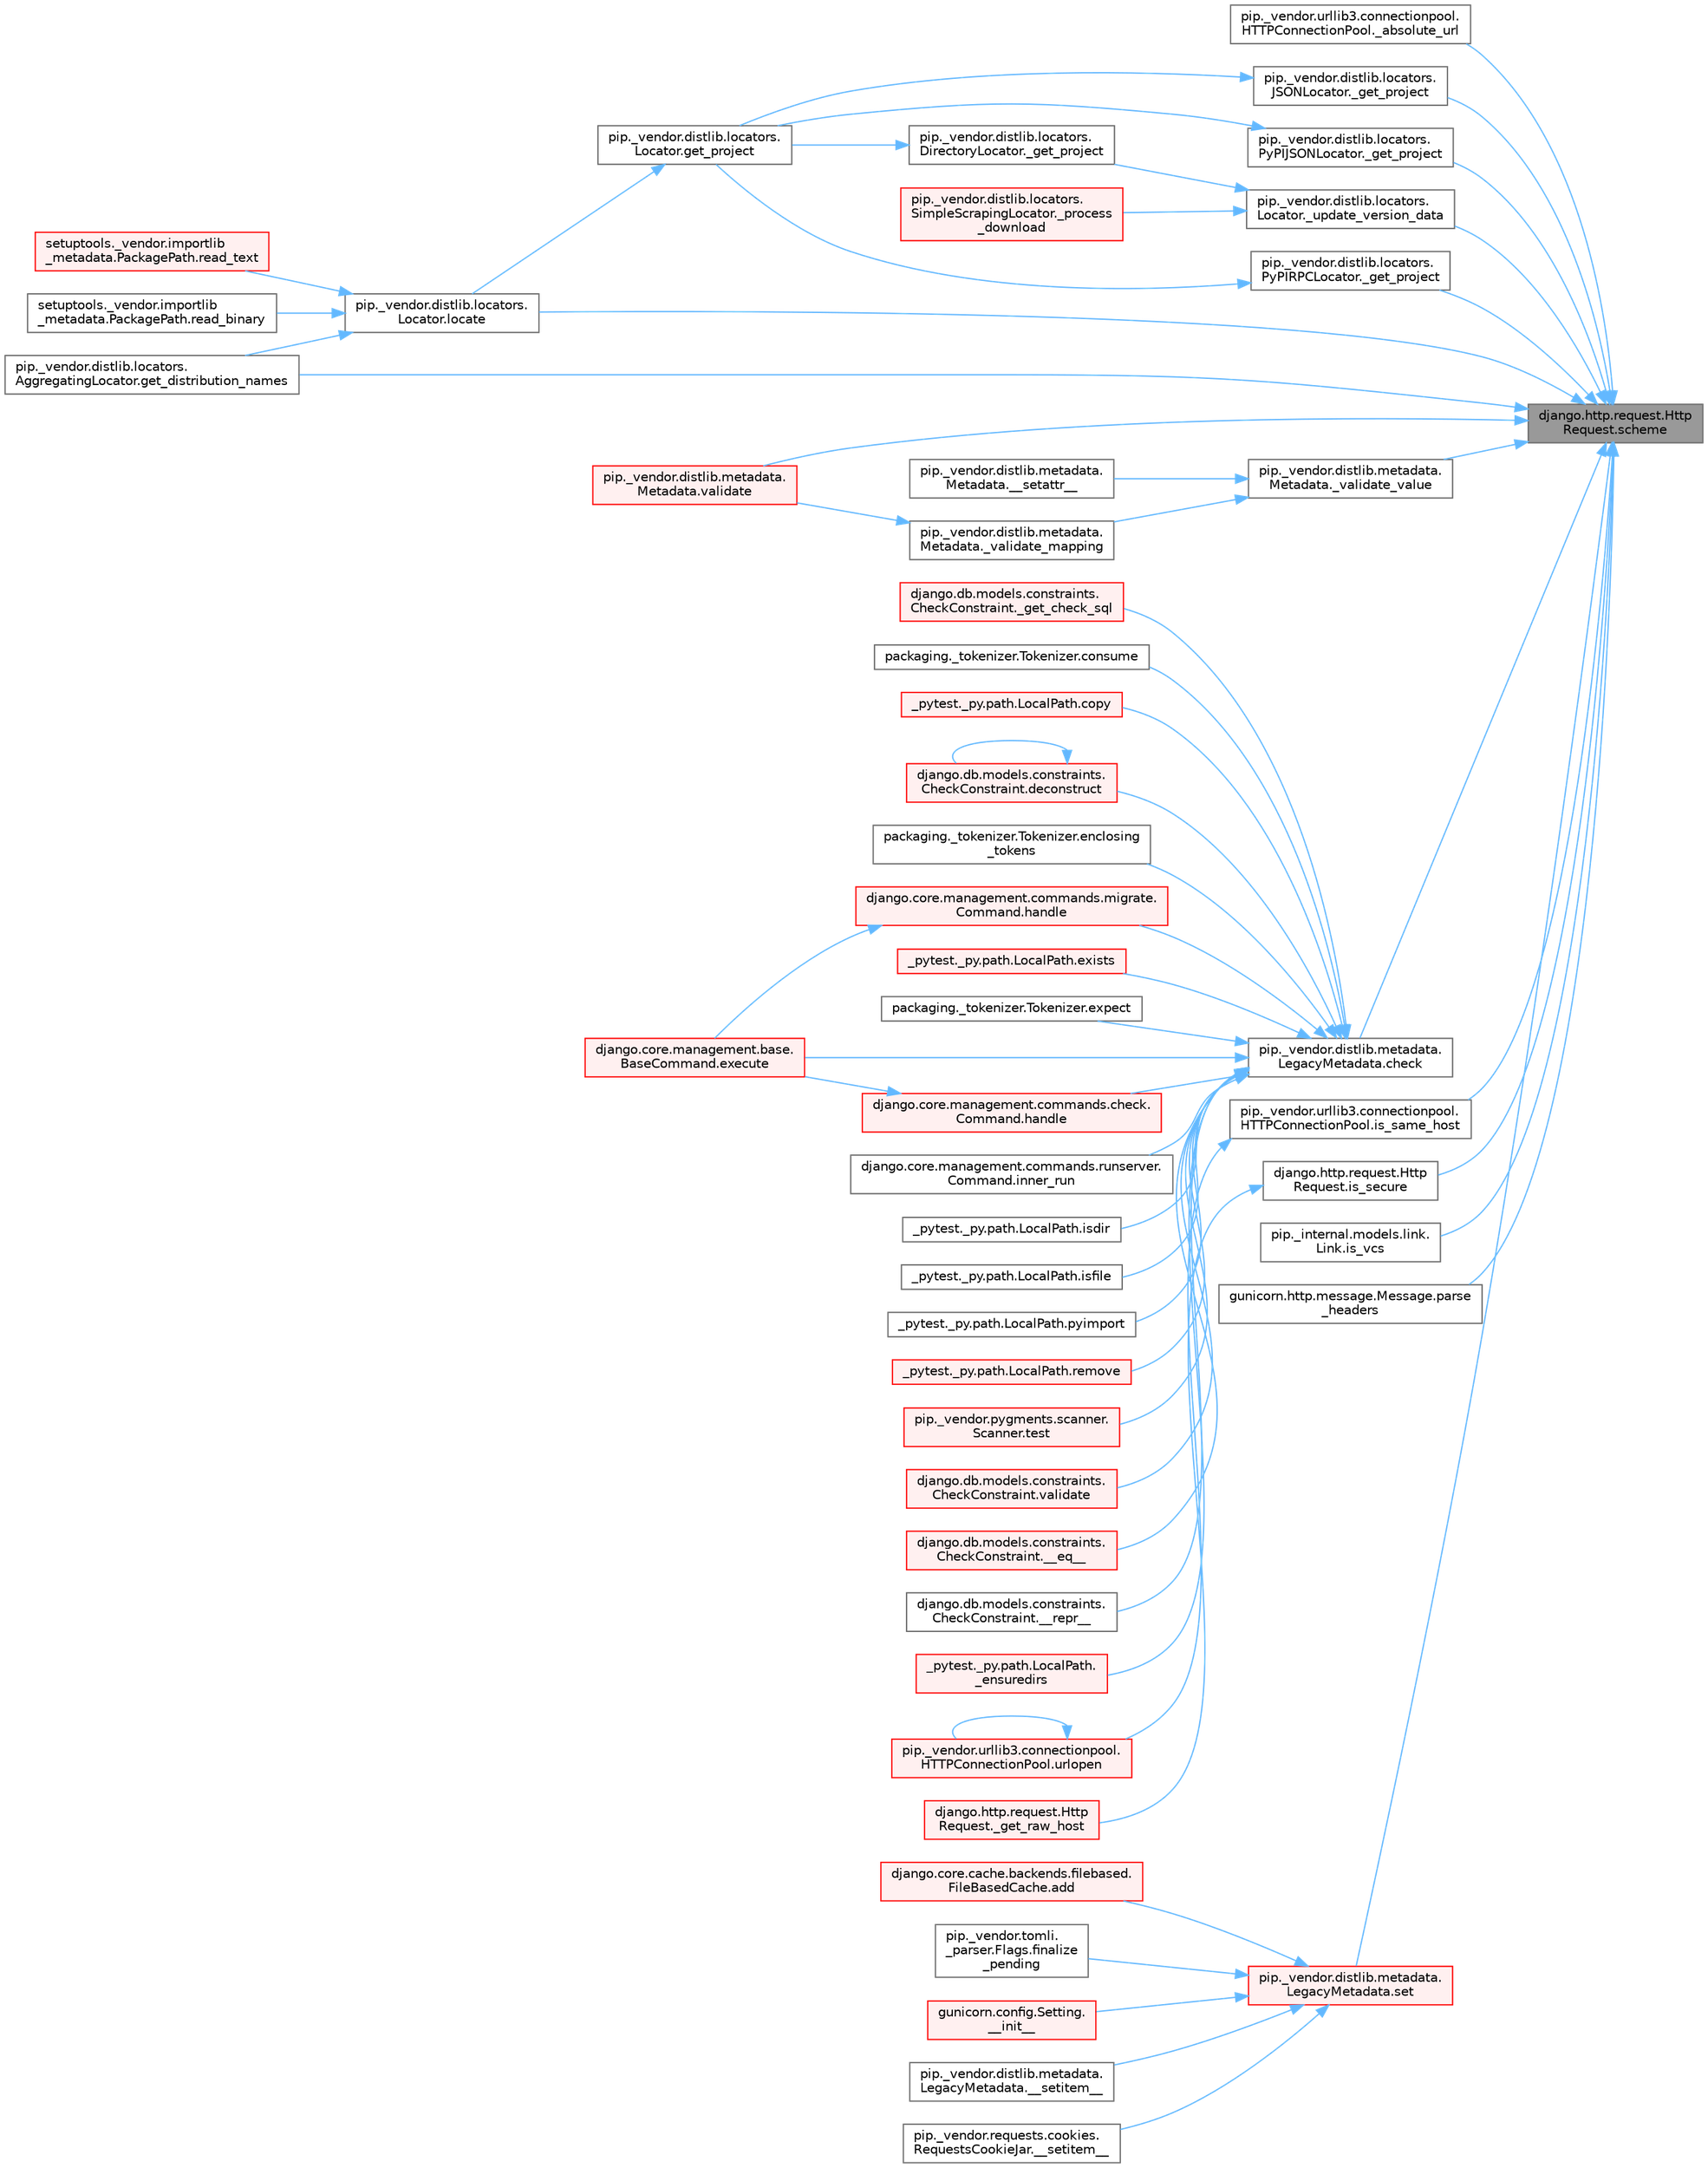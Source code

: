 digraph "django.http.request.HttpRequest.scheme"
{
 // LATEX_PDF_SIZE
  bgcolor="transparent";
  edge [fontname=Helvetica,fontsize=10,labelfontname=Helvetica,labelfontsize=10];
  node [fontname=Helvetica,fontsize=10,shape=box,height=0.2,width=0.4];
  rankdir="RL";
  Node1 [id="Node000001",label="django.http.request.Http\lRequest.scheme",height=0.2,width=0.4,color="gray40", fillcolor="grey60", style="filled", fontcolor="black",tooltip=" "];
  Node1 -> Node2 [id="edge1_Node000001_Node000002",dir="back",color="steelblue1",style="solid",tooltip=" "];
  Node2 [id="Node000002",label="pip._vendor.urllib3.connectionpool.\lHTTPConnectionPool._absolute_url",height=0.2,width=0.4,color="grey40", fillcolor="white", style="filled",URL="$classpip_1_1__vendor_1_1urllib3_1_1connectionpool_1_1_h_t_t_p_connection_pool.html#a17a41251f7e805a4c181e1f31de4e65d",tooltip=" "];
  Node1 -> Node3 [id="edge2_Node000001_Node000003",dir="back",color="steelblue1",style="solid",tooltip=" "];
  Node3 [id="Node000003",label="pip._vendor.distlib.locators.\lJSONLocator._get_project",height=0.2,width=0.4,color="grey40", fillcolor="white", style="filled",URL="$classpip_1_1__vendor_1_1distlib_1_1locators_1_1_j_s_o_n_locator.html#a2ffa82f76de442f30729a4d6bf70db86",tooltip=" "];
  Node3 -> Node4 [id="edge3_Node000003_Node000004",dir="back",color="steelblue1",style="solid",tooltip=" "];
  Node4 [id="Node000004",label="pip._vendor.distlib.locators.\lLocator.get_project",height=0.2,width=0.4,color="grey40", fillcolor="white", style="filled",URL="$classpip_1_1__vendor_1_1distlib_1_1locators_1_1_locator.html#a14b49f16a55d384842037850d5224ce8",tooltip=" "];
  Node4 -> Node5 [id="edge4_Node000004_Node000005",dir="back",color="steelblue1",style="solid",tooltip=" "];
  Node5 [id="Node000005",label="pip._vendor.distlib.locators.\lLocator.locate",height=0.2,width=0.4,color="grey40", fillcolor="white", style="filled",URL="$classpip_1_1__vendor_1_1distlib_1_1locators_1_1_locator.html#aefc84057c59651debf5f74c52c9c06a2",tooltip=" "];
  Node5 -> Node6 [id="edge5_Node000005_Node000006",dir="back",color="steelblue1",style="solid",tooltip=" "];
  Node6 [id="Node000006",label="pip._vendor.distlib.locators.\lAggregatingLocator.get_distribution_names",height=0.2,width=0.4,color="grey40", fillcolor="white", style="filled",URL="$classpip_1_1__vendor_1_1distlib_1_1locators_1_1_aggregating_locator.html#a72fb0eda9eae16eb2da3ede42c27a043",tooltip=" "];
  Node5 -> Node7 [id="edge6_Node000005_Node000007",dir="back",color="steelblue1",style="solid",tooltip=" "];
  Node7 [id="Node000007",label="setuptools._vendor.importlib\l_metadata.PackagePath.read_binary",height=0.2,width=0.4,color="grey40", fillcolor="white", style="filled",URL="$classsetuptools_1_1__vendor_1_1importlib__metadata_1_1_package_path.html#ae2d8a883dfc77854f6b263801d671c33",tooltip=" "];
  Node5 -> Node8 [id="edge7_Node000005_Node000008",dir="back",color="steelblue1",style="solid",tooltip=" "];
  Node8 [id="Node000008",label="setuptools._vendor.importlib\l_metadata.PackagePath.read_text",height=0.2,width=0.4,color="red", fillcolor="#FFF0F0", style="filled",URL="$classsetuptools_1_1__vendor_1_1importlib__metadata_1_1_package_path.html#a39242d72760bba73b008f298119b94fa",tooltip=" "];
  Node1 -> Node807 [id="edge8_Node000001_Node000807",dir="back",color="steelblue1",style="solid",tooltip=" "];
  Node807 [id="Node000807",label="pip._vendor.distlib.locators.\lPyPIJSONLocator._get_project",height=0.2,width=0.4,color="grey40", fillcolor="white", style="filled",URL="$classpip_1_1__vendor_1_1distlib_1_1locators_1_1_py_p_i_j_s_o_n_locator.html#ab5b95d18130e47c0bedca04d7b010bf6",tooltip=" "];
  Node807 -> Node4 [id="edge9_Node000807_Node000004",dir="back",color="steelblue1",style="solid",tooltip=" "];
  Node1 -> Node3181 [id="edge10_Node000001_Node003181",dir="back",color="steelblue1",style="solid",tooltip=" "];
  Node3181 [id="Node003181",label="pip._vendor.distlib.locators.\lPyPIRPCLocator._get_project",height=0.2,width=0.4,color="grey40", fillcolor="white", style="filled",URL="$classpip_1_1__vendor_1_1distlib_1_1locators_1_1_py_p_i_r_p_c_locator.html#a82757ef1103a798a952ed399e8ddd30d",tooltip=" "];
  Node3181 -> Node4 [id="edge11_Node003181_Node000004",dir="back",color="steelblue1",style="solid",tooltip=" "];
  Node1 -> Node3182 [id="edge12_Node000001_Node003182",dir="back",color="steelblue1",style="solid",tooltip=" "];
  Node3182 [id="Node003182",label="pip._vendor.distlib.locators.\lLocator._update_version_data",height=0.2,width=0.4,color="grey40", fillcolor="white", style="filled",URL="$classpip_1_1__vendor_1_1distlib_1_1locators_1_1_locator.html#a24b01c20de3d4b076b0470cdf40deb9d",tooltip=" "];
  Node3182 -> Node3183 [id="edge13_Node003182_Node003183",dir="back",color="steelblue1",style="solid",tooltip=" "];
  Node3183 [id="Node003183",label="pip._vendor.distlib.locators.\lDirectoryLocator._get_project",height=0.2,width=0.4,color="grey40", fillcolor="white", style="filled",URL="$classpip_1_1__vendor_1_1distlib_1_1locators_1_1_directory_locator.html#a50aee5862e0f1a433f60ffc0fbf37056",tooltip=" "];
  Node3183 -> Node4 [id="edge14_Node003183_Node000004",dir="back",color="steelblue1",style="solid",tooltip=" "];
  Node3182 -> Node1694 [id="edge15_Node003182_Node001694",dir="back",color="steelblue1",style="solid",tooltip=" "];
  Node1694 [id="Node001694",label="pip._vendor.distlib.locators.\lSimpleScrapingLocator._process\l_download",height=0.2,width=0.4,color="red", fillcolor="#FFF0F0", style="filled",URL="$classpip_1_1__vendor_1_1distlib_1_1locators_1_1_simple_scraping_locator.html#a2f2b8e39784ce35599a3a27ae0af83cd",tooltip=" "];
  Node1 -> Node3184 [id="edge16_Node000001_Node003184",dir="back",color="steelblue1",style="solid",tooltip=" "];
  Node3184 [id="Node003184",label="pip._vendor.distlib.metadata.\lMetadata._validate_value",height=0.2,width=0.4,color="grey40", fillcolor="white", style="filled",URL="$classpip_1_1__vendor_1_1distlib_1_1metadata_1_1_metadata.html#a567487dc639ad260d978b71af27b1cc2",tooltip=" "];
  Node3184 -> Node3185 [id="edge17_Node003184_Node003185",dir="back",color="steelblue1",style="solid",tooltip=" "];
  Node3185 [id="Node003185",label="pip._vendor.distlib.metadata.\lMetadata.__setattr__",height=0.2,width=0.4,color="grey40", fillcolor="white", style="filled",URL="$classpip_1_1__vendor_1_1distlib_1_1metadata_1_1_metadata.html#a53177bcd76ae4e2d8b49953d07056cda",tooltip=" "];
  Node3184 -> Node3186 [id="edge18_Node003184_Node003186",dir="back",color="steelblue1",style="solid",tooltip=" "];
  Node3186 [id="Node003186",label="pip._vendor.distlib.metadata.\lMetadata._validate_mapping",height=0.2,width=0.4,color="grey40", fillcolor="white", style="filled",URL="$classpip_1_1__vendor_1_1distlib_1_1metadata_1_1_metadata.html#ac1b06dbbdfb800bfbfa0ea5bf703f9d9",tooltip=" "];
  Node3186 -> Node3187 [id="edge19_Node003186_Node003187",dir="back",color="steelblue1",style="solid",tooltip=" "];
  Node3187 [id="Node003187",label="pip._vendor.distlib.metadata.\lMetadata.validate",height=0.2,width=0.4,color="red", fillcolor="#FFF0F0", style="filled",URL="$classpip_1_1__vendor_1_1distlib_1_1metadata_1_1_metadata.html#a3f2e0ed13ab9032dc1edf405e0d3775f",tooltip=" "];
  Node1 -> Node1788 [id="edge20_Node000001_Node001788",dir="back",color="steelblue1",style="solid",tooltip=" "];
  Node1788 [id="Node001788",label="pip._vendor.distlib.metadata.\lLegacyMetadata.check",height=0.2,width=0.4,color="grey40", fillcolor="white", style="filled",URL="$classpip_1_1__vendor_1_1distlib_1_1metadata_1_1_legacy_metadata.html#a9f3d75961911af2473c8092d354b3d85",tooltip=" "];
  Node1788 -> Node521 [id="edge21_Node001788_Node000521",dir="back",color="steelblue1",style="solid",tooltip=" "];
  Node521 [id="Node000521",label="django.db.models.constraints.\lCheckConstraint.__eq__",height=0.2,width=0.4,color="red", fillcolor="#FFF0F0", style="filled",URL="$classdjango_1_1db_1_1models_1_1constraints_1_1_check_constraint.html#a55875a553e53009967129f8b8a269475",tooltip=" "];
  Node1788 -> Node555 [id="edge22_Node001788_Node000555",dir="back",color="steelblue1",style="solid",tooltip=" "];
  Node555 [id="Node000555",label="django.db.models.constraints.\lCheckConstraint.__repr__",height=0.2,width=0.4,color="grey40", fillcolor="white", style="filled",URL="$classdjango_1_1db_1_1models_1_1constraints_1_1_check_constraint.html#a5ee1e990e7235f77706fa7da45651b5f",tooltip=" "];
  Node1788 -> Node905 [id="edge23_Node001788_Node000905",dir="back",color="steelblue1",style="solid",tooltip=" "];
  Node905 [id="Node000905",label="_pytest._py.path.LocalPath.\l_ensuredirs",height=0.2,width=0.4,color="red", fillcolor="#FFF0F0", style="filled",URL="$class__pytest_1_1__py_1_1path_1_1_local_path.html#a0fa56f7616aa9008fbda709b5bd46302",tooltip=" "];
  Node1788 -> Node976 [id="edge24_Node001788_Node000976",dir="back",color="steelblue1",style="solid",tooltip=" "];
  Node976 [id="Node000976",label="django.db.models.constraints.\lCheckConstraint._get_check_sql",height=0.2,width=0.4,color="red", fillcolor="#FFF0F0", style="filled",URL="$classdjango_1_1db_1_1models_1_1constraints_1_1_check_constraint.html#ab552e7a1f32342445fc3de884f6602fa",tooltip=" "];
  Node1788 -> Node935 [id="edge25_Node001788_Node000935",dir="back",color="steelblue1",style="solid",tooltip=" "];
  Node935 [id="Node000935",label="packaging._tokenizer.Tokenizer.consume",height=0.2,width=0.4,color="grey40", fillcolor="white", style="filled",URL="$classpackaging_1_1__tokenizer_1_1_tokenizer.html#aff74eaccaae690982aaaba5cb9a4d051",tooltip=" "];
  Node1788 -> Node685 [id="edge26_Node001788_Node000685",dir="back",color="steelblue1",style="solid",tooltip=" "];
  Node685 [id="Node000685",label="_pytest._py.path.LocalPath.copy",height=0.2,width=0.4,color="red", fillcolor="#FFF0F0", style="filled",URL="$class__pytest_1_1__py_1_1path_1_1_local_path.html#a9eeecae0b90a7147e6bf23d6ea8fc6c0",tooltip=" "];
  Node1788 -> Node979 [id="edge27_Node001788_Node000979",dir="back",color="steelblue1",style="solid",tooltip=" "];
  Node979 [id="Node000979",label="django.db.models.constraints.\lCheckConstraint.deconstruct",height=0.2,width=0.4,color="red", fillcolor="#FFF0F0", style="filled",URL="$classdjango_1_1db_1_1models_1_1constraints_1_1_check_constraint.html#ac92574d84d50d54d9cffa5abb756b970",tooltip=" "];
  Node979 -> Node979 [id="edge28_Node000979_Node000979",dir="back",color="steelblue1",style="solid",tooltip=" "];
  Node1788 -> Node980 [id="edge29_Node001788_Node000980",dir="back",color="steelblue1",style="solid",tooltip=" "];
  Node980 [id="Node000980",label="packaging._tokenizer.Tokenizer.enclosing\l_tokens",height=0.2,width=0.4,color="grey40", fillcolor="white", style="filled",URL="$classpackaging_1_1__tokenizer_1_1_tokenizer.html#a27f8cfa7a5ed91e0cba1923b9b18da3d",tooltip=" "];
  Node1788 -> Node501 [id="edge30_Node001788_Node000501",dir="back",color="steelblue1",style="solid",tooltip=" "];
  Node501 [id="Node000501",label="django.core.management.base.\lBaseCommand.execute",height=0.2,width=0.4,color="red", fillcolor="#FFF0F0", style="filled",URL="$classdjango_1_1core_1_1management_1_1base_1_1_base_command.html#a5621c1fb51be6a2deff6777d90c25ee0",tooltip=" "];
  Node1788 -> Node981 [id="edge31_Node001788_Node000981",dir="back",color="steelblue1",style="solid",tooltip=" "];
  Node981 [id="Node000981",label="_pytest._py.path.LocalPath.exists",height=0.2,width=0.4,color="red", fillcolor="#FFF0F0", style="filled",URL="$class__pytest_1_1__py_1_1path_1_1_local_path.html#a3fbaec6b6f93562fa73a23530e92d148",tooltip=" "];
  Node1788 -> Node982 [id="edge32_Node001788_Node000982",dir="back",color="steelblue1",style="solid",tooltip=" "];
  Node982 [id="Node000982",label="packaging._tokenizer.Tokenizer.expect",height=0.2,width=0.4,color="grey40", fillcolor="white", style="filled",URL="$classpackaging_1_1__tokenizer_1_1_tokenizer.html#a151b21b99f387eddd422cd0dcf2064dd",tooltip=" "];
  Node1788 -> Node983 [id="edge33_Node001788_Node000983",dir="back",color="steelblue1",style="solid",tooltip=" "];
  Node983 [id="Node000983",label="django.core.management.commands.check.\lCommand.handle",height=0.2,width=0.4,color="red", fillcolor="#FFF0F0", style="filled",URL="$classdjango_1_1core_1_1management_1_1commands_1_1check_1_1_command.html#a4170f8ebcb94254dfffabf874e7c8a37",tooltip=" "];
  Node983 -> Node501 [id="edge34_Node000983_Node000501",dir="back",color="steelblue1",style="solid",tooltip=" "];
  Node1788 -> Node1121 [id="edge35_Node001788_Node001121",dir="back",color="steelblue1",style="solid",tooltip=" "];
  Node1121 [id="Node001121",label="django.core.management.commands.migrate.\lCommand.handle",height=0.2,width=0.4,color="red", fillcolor="#FFF0F0", style="filled",URL="$classdjango_1_1core_1_1management_1_1commands_1_1migrate_1_1_command.html#a659ec347367471d5c828fc3520ebc0fa",tooltip=" "];
  Node1121 -> Node501 [id="edge36_Node001121_Node000501",dir="back",color="steelblue1",style="solid",tooltip=" "];
  Node1788 -> Node738 [id="edge37_Node001788_Node000738",dir="back",color="steelblue1",style="solid",tooltip=" "];
  Node738 [id="Node000738",label="django.core.management.commands.runserver.\lCommand.inner_run",height=0.2,width=0.4,color="grey40", fillcolor="white", style="filled",URL="$classdjango_1_1core_1_1management_1_1commands_1_1runserver_1_1_command.html#acfb4f8a23c7de4b2d14ba1acbe99e76c",tooltip=" "];
  Node1788 -> Node1152 [id="edge38_Node001788_Node001152",dir="back",color="steelblue1",style="solid",tooltip=" "];
  Node1152 [id="Node001152",label="_pytest._py.path.LocalPath.isdir",height=0.2,width=0.4,color="grey40", fillcolor="white", style="filled",URL="$class__pytest_1_1__py_1_1path_1_1_local_path.html#a72eece012fd05a880c867add66eee8ed",tooltip=" "];
  Node1788 -> Node1153 [id="edge39_Node001788_Node001153",dir="back",color="steelblue1",style="solid",tooltip=" "];
  Node1153 [id="Node001153",label="_pytest._py.path.LocalPath.isfile",height=0.2,width=0.4,color="grey40", fillcolor="white", style="filled",URL="$class__pytest_1_1__py_1_1path_1_1_local_path.html#a497c5830417224b5ca601bc706ed40fc",tooltip=" "];
  Node1788 -> Node1154 [id="edge40_Node001788_Node001154",dir="back",color="steelblue1",style="solid",tooltip=" "];
  Node1154 [id="Node001154",label="_pytest._py.path.LocalPath.pyimport",height=0.2,width=0.4,color="grey40", fillcolor="white", style="filled",URL="$class__pytest_1_1__py_1_1path_1_1_local_path.html#aaf2fbd0a1a8554d138b60c28ca682b75",tooltip=" "];
  Node1788 -> Node1155 [id="edge41_Node001788_Node001155",dir="back",color="steelblue1",style="solid",tooltip=" "];
  Node1155 [id="Node001155",label="_pytest._py.path.LocalPath.remove",height=0.2,width=0.4,color="red", fillcolor="#FFF0F0", style="filled",URL="$class__pytest_1_1__py_1_1path_1_1_local_path.html#ab03c51c4d1c02d97ecc0249f7d270d2c",tooltip=" "];
  Node1788 -> Node1163 [id="edge42_Node001788_Node001163",dir="back",color="steelblue1",style="solid",tooltip=" "];
  Node1163 [id="Node001163",label="pip._vendor.pygments.scanner.\lScanner.test",height=0.2,width=0.4,color="red", fillcolor="#FFF0F0", style="filled",URL="$classpip_1_1__vendor_1_1pygments_1_1scanner_1_1_scanner.html#a6b521090362821e85c40252b24f39a1c",tooltip=" "];
  Node1788 -> Node1165 [id="edge43_Node001788_Node001165",dir="back",color="steelblue1",style="solid",tooltip=" "];
  Node1165 [id="Node001165",label="django.db.models.constraints.\lCheckConstraint.validate",height=0.2,width=0.4,color="red", fillcolor="#FFF0F0", style="filled",URL="$classdjango_1_1db_1_1models_1_1constraints_1_1_check_constraint.html#a0c49f2501ccbac5b7ff5d6bd42ee916a",tooltip=" "];
  Node1 -> Node6 [id="edge44_Node000001_Node000006",dir="back",color="steelblue1",style="solid",tooltip=" "];
  Node1 -> Node3188 [id="edge45_Node000001_Node003188",dir="back",color="steelblue1",style="solid",tooltip=" "];
  Node3188 [id="Node003188",label="pip._vendor.urllib3.connectionpool.\lHTTPConnectionPool.is_same_host",height=0.2,width=0.4,color="grey40", fillcolor="white", style="filled",URL="$classpip_1_1__vendor_1_1urllib3_1_1connectionpool_1_1_h_t_t_p_connection_pool.html#a6776ab37efc3224608f1ab48d4df8209",tooltip=" "];
  Node3188 -> Node3189 [id="edge46_Node003188_Node003189",dir="back",color="steelblue1",style="solid",tooltip=" "];
  Node3189 [id="Node003189",label="pip._vendor.urllib3.connectionpool.\lHTTPConnectionPool.urlopen",height=0.2,width=0.4,color="red", fillcolor="#FFF0F0", style="filled",URL="$classpip_1_1__vendor_1_1urllib3_1_1connectionpool_1_1_h_t_t_p_connection_pool.html#ae35894f81da52ce45fa069cb5e1623c6",tooltip=" "];
  Node3189 -> Node3189 [id="edge47_Node003189_Node003189",dir="back",color="steelblue1",style="solid",tooltip=" "];
  Node1 -> Node3195 [id="edge48_Node000001_Node003195",dir="back",color="steelblue1",style="solid",tooltip=" "];
  Node3195 [id="Node003195",label="django.http.request.Http\lRequest.is_secure",height=0.2,width=0.4,color="grey40", fillcolor="white", style="filled",URL="$classdjango_1_1http_1_1request_1_1_http_request.html#a36a10a06496598c40f0f3c40e2d248bd",tooltip=" "];
  Node3195 -> Node3196 [id="edge49_Node003195_Node003196",dir="back",color="steelblue1",style="solid",tooltip=" "];
  Node3196 [id="Node003196",label="django.http.request.Http\lRequest._get_raw_host",height=0.2,width=0.4,color="red", fillcolor="#FFF0F0", style="filled",URL="$classdjango_1_1http_1_1request_1_1_http_request.html#a4af1d0475edb9ed265670ae53f202d4d",tooltip=" "];
  Node1 -> Node3212 [id="edge50_Node000001_Node003212",dir="back",color="steelblue1",style="solid",tooltip=" "];
  Node3212 [id="Node003212",label="pip._internal.models.link.\lLink.is_vcs",height=0.2,width=0.4,color="grey40", fillcolor="white", style="filled",URL="$classpip_1_1__internal_1_1models_1_1link_1_1_link.html#a476ab6666a9c80e29394f429d4e9eb77",tooltip=" "];
  Node1 -> Node5 [id="edge51_Node000001_Node000005",dir="back",color="steelblue1",style="solid",tooltip=" "];
  Node1 -> Node3213 [id="edge52_Node000001_Node003213",dir="back",color="steelblue1",style="solid",tooltip=" "];
  Node3213 [id="Node003213",label="gunicorn.http.message.Message.parse\l_headers",height=0.2,width=0.4,color="grey40", fillcolor="white", style="filled",URL="$classgunicorn_1_1http_1_1message_1_1_message.html#a5333628bedc722f82be615305587dac3",tooltip=" "];
  Node1 -> Node1116 [id="edge53_Node000001_Node001116",dir="back",color="steelblue1",style="solid",tooltip=" "];
  Node1116 [id="Node001116",label="pip._vendor.distlib.metadata.\lLegacyMetadata.set",height=0.2,width=0.4,color="red", fillcolor="#FFF0F0", style="filled",URL="$classpip_1_1__vendor_1_1distlib_1_1metadata_1_1_legacy_metadata.html#aaac7fa10bec28aafbe0628e6631ed0c7",tooltip=" "];
  Node1116 -> Node1054 [id="edge54_Node001116_Node001054",dir="back",color="steelblue1",style="solid",tooltip=" "];
  Node1054 [id="Node001054",label="gunicorn.config.Setting.\l__init__",height=0.2,width=0.4,color="red", fillcolor="#FFF0F0", style="filled",URL="$classgunicorn_1_1config_1_1_setting.html#aca1cb2d38bdd9b92194f85913daaaa53",tooltip=" "];
  Node1116 -> Node1055 [id="edge55_Node001116_Node001055",dir="back",color="steelblue1",style="solid",tooltip=" "];
  Node1055 [id="Node001055",label="pip._vendor.distlib.metadata.\lLegacyMetadata.__setitem__",height=0.2,width=0.4,color="grey40", fillcolor="white", style="filled",URL="$classpip_1_1__vendor_1_1distlib_1_1metadata_1_1_legacy_metadata.html#ab82e88a698ec57bd9f8ac873948a3802",tooltip=" "];
  Node1116 -> Node1056 [id="edge56_Node001116_Node001056",dir="back",color="steelblue1",style="solid",tooltip=" "];
  Node1056 [id="Node001056",label="pip._vendor.requests.cookies.\lRequestsCookieJar.__setitem__",height=0.2,width=0.4,color="grey40", fillcolor="white", style="filled",URL="$classpip_1_1__vendor_1_1requests_1_1cookies_1_1_requests_cookie_jar.html#a795f42fede709c520cc7c2452cdceeb9",tooltip=" "];
  Node1116 -> Node1057 [id="edge57_Node001116_Node001057",dir="back",color="steelblue1",style="solid",tooltip=" "];
  Node1057 [id="Node001057",label="django.core.cache.backends.filebased.\lFileBasedCache.add",height=0.2,width=0.4,color="red", fillcolor="#FFF0F0", style="filled",URL="$classdjango_1_1core_1_1cache_1_1backends_1_1filebased_1_1_file_based_cache.html#a2f380fb404bde29c82c6169465ee1391",tooltip=" "];
  Node1116 -> Node1058 [id="edge58_Node001116_Node001058",dir="back",color="steelblue1",style="solid",tooltip=" "];
  Node1058 [id="Node001058",label="pip._vendor.tomli.\l_parser.Flags.finalize\l_pending",height=0.2,width=0.4,color="grey40", fillcolor="white", style="filled",URL="$classpip_1_1__vendor_1_1tomli_1_1__parser_1_1_flags.html#a1930c0bd50ceafa1db786d83b8cccd4a",tooltip=" "];
  Node1 -> Node3187 [id="edge59_Node000001_Node003187",dir="back",color="steelblue1",style="solid",tooltip=" "];
}
